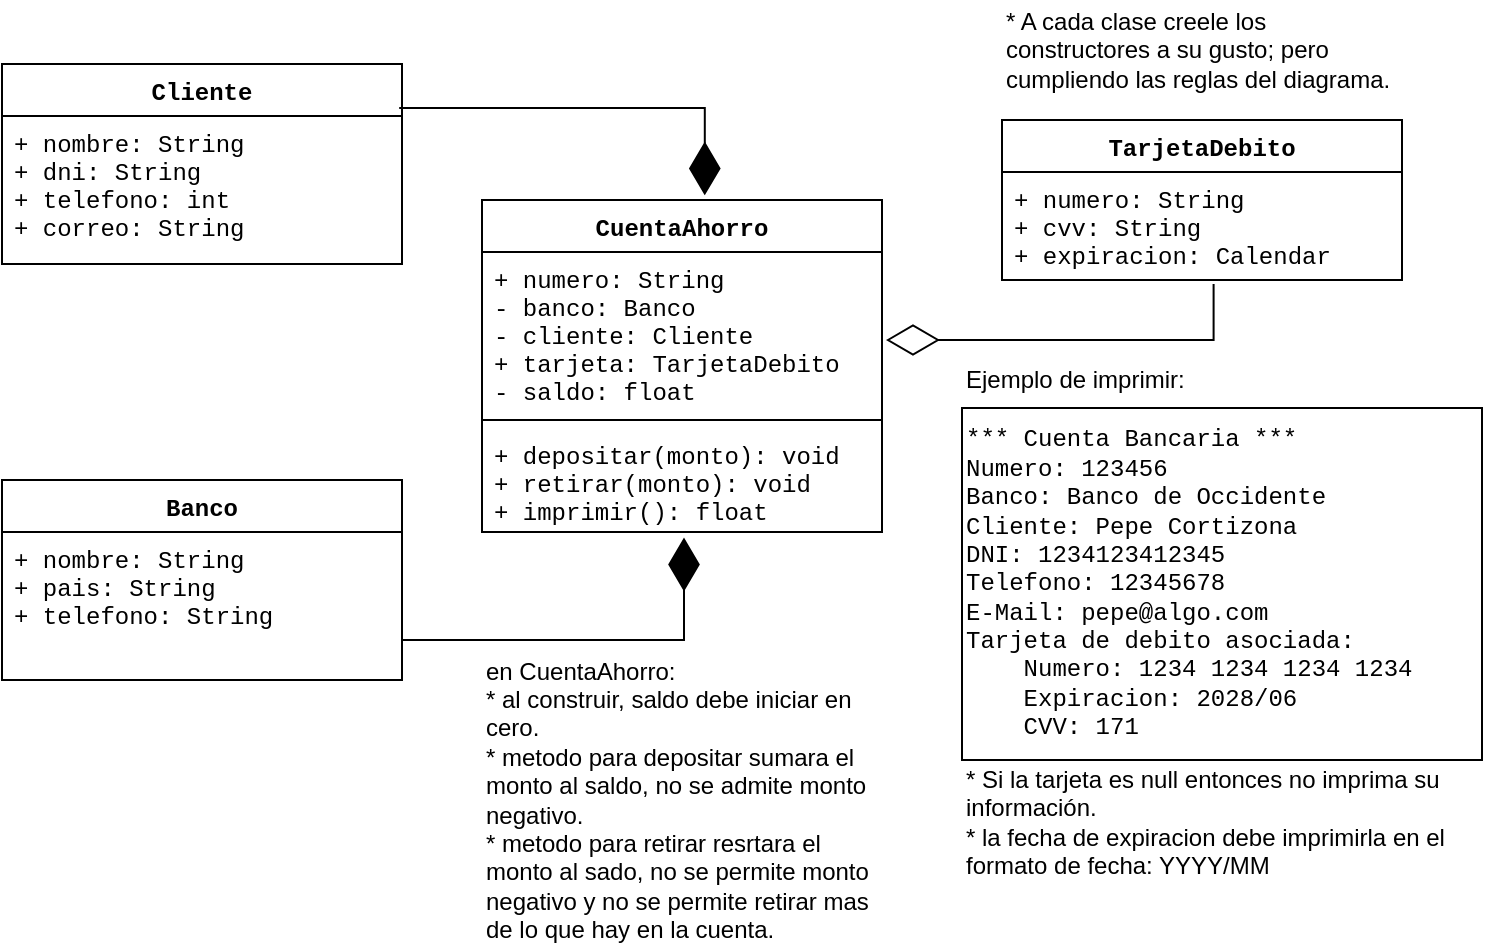 <mxfile version="27.1.6">
  <diagram id="7cXqyKgb3yeAaLoGXqHs" name="Página-1">
    <mxGraphModel dx="883" dy="423" grid="1" gridSize="10" guides="1" tooltips="1" connect="1" arrows="1" fold="1" page="1" pageScale="1" pageWidth="827" pageHeight="1169" math="0" shadow="0">
      <root>
        <mxCell id="0" />
        <mxCell id="1" parent="0" />
        <mxCell id="3SvXRs9iV1hYQki73H2o-1" value="CuentaAhorro" style="swimlane;fontStyle=1;align=center;verticalAlign=top;childLayout=stackLayout;horizontal=1;startSize=26;horizontalStack=0;resizeParent=1;resizeParentMax=0;resizeLast=0;collapsible=1;marginBottom=0;fontFamily=Courier New;" parent="1" vertex="1">
          <mxGeometry x="290" y="130" width="200" height="166" as="geometry" />
        </mxCell>
        <mxCell id="3SvXRs9iV1hYQki73H2o-2" value="+ numero: String&#xa;- banco: Banco&#xa;- cliente: Cliente&#xa;+ tarjeta: TarjetaDebito&#xa;- saldo: float" style="text;strokeColor=none;fillColor=none;align=left;verticalAlign=top;spacingLeft=4;spacingRight=4;overflow=hidden;rotatable=0;points=[[0,0.5],[1,0.5]];portConstraint=eastwest;fontFamily=Courier New;" parent="3SvXRs9iV1hYQki73H2o-1" vertex="1">
          <mxGeometry y="26" width="200" height="80" as="geometry" />
        </mxCell>
        <mxCell id="3SvXRs9iV1hYQki73H2o-3" value="" style="line;strokeWidth=1;fillColor=none;align=left;verticalAlign=middle;spacingTop=-1;spacingLeft=3;spacingRight=3;rotatable=0;labelPosition=right;points=[];portConstraint=eastwest;strokeColor=inherit;" parent="3SvXRs9iV1hYQki73H2o-1" vertex="1">
          <mxGeometry y="106" width="200" height="8" as="geometry" />
        </mxCell>
        <mxCell id="3SvXRs9iV1hYQki73H2o-4" value="+ depositar(monto): void&#xa;+ retirar(monto): void&#xa;+ imprimir(): float" style="text;strokeColor=none;fillColor=none;align=left;verticalAlign=top;spacingLeft=4;spacingRight=4;overflow=hidden;rotatable=0;points=[[0,0.5],[1,0.5]];portConstraint=eastwest;fontFamily=Courier New;" parent="3SvXRs9iV1hYQki73H2o-1" vertex="1">
          <mxGeometry y="114" width="200" height="52" as="geometry" />
        </mxCell>
        <mxCell id="v_BKfeOyPPoS5dGcqgbi-1" value="Cliente" style="swimlane;fontStyle=1;align=center;verticalAlign=top;childLayout=stackLayout;horizontal=1;startSize=26;horizontalStack=0;resizeParent=1;resizeParentMax=0;resizeLast=0;collapsible=1;marginBottom=0;fontFamily=Courier New;" vertex="1" parent="1">
          <mxGeometry x="50" y="62" width="200" height="100" as="geometry" />
        </mxCell>
        <mxCell id="v_BKfeOyPPoS5dGcqgbi-2" value="+ nombre: String&#xa;+ dni: String&#xa;+ telefono: int&#xa;+ correo: String" style="text;strokeColor=none;fillColor=none;align=left;verticalAlign=top;spacingLeft=4;spacingRight=4;overflow=hidden;rotatable=0;points=[[0,0.5],[1,0.5]];portConstraint=eastwest;fontFamily=Courier New;" vertex="1" parent="v_BKfeOyPPoS5dGcqgbi-1">
          <mxGeometry y="26" width="200" height="74" as="geometry" />
        </mxCell>
        <mxCell id="v_BKfeOyPPoS5dGcqgbi-6" value="" style="endArrow=diamondThin;endFill=1;endSize=24;html=1;rounded=0;fontFamily=Courier New;entryX=0.557;entryY=-0.014;entryDx=0;entryDy=0;exitX=0.993;exitY=-0.054;exitDx=0;exitDy=0;edgeStyle=orthogonalEdgeStyle;exitPerimeter=0;entryPerimeter=0;" edge="1" parent="1" source="v_BKfeOyPPoS5dGcqgbi-2" target="3SvXRs9iV1hYQki73H2o-1">
          <mxGeometry width="160" relative="1" as="geometry">
            <mxPoint x="270" y="110" as="sourcePoint" />
            <mxPoint x="455" y="110" as="targetPoint" />
            <Array as="points">
              <mxPoint x="401" y="84" />
            </Array>
          </mxGeometry>
        </mxCell>
        <mxCell id="v_BKfeOyPPoS5dGcqgbi-7" value="Banco" style="swimlane;fontStyle=1;align=center;verticalAlign=top;childLayout=stackLayout;horizontal=1;startSize=26;horizontalStack=0;resizeParent=1;resizeParentMax=0;resizeLast=0;collapsible=1;marginBottom=0;fontFamily=Courier New;" vertex="1" parent="1">
          <mxGeometry x="50" y="270" width="200" height="100" as="geometry" />
        </mxCell>
        <mxCell id="v_BKfeOyPPoS5dGcqgbi-8" value="+ nombre: String&#xa;+ pais: String&#xa;+ telefono: String" style="text;strokeColor=none;fillColor=none;align=left;verticalAlign=top;spacingLeft=4;spacingRight=4;overflow=hidden;rotatable=0;points=[[0,0.5],[1,0.5]];portConstraint=eastwest;fontFamily=Courier New;" vertex="1" parent="v_BKfeOyPPoS5dGcqgbi-7">
          <mxGeometry y="26" width="200" height="74" as="geometry" />
        </mxCell>
        <mxCell id="v_BKfeOyPPoS5dGcqgbi-9" value="" style="endArrow=diamondThin;endFill=1;endSize=24;html=1;rounded=0;fontFamily=Courier New;entryX=0.505;entryY=1.054;entryDx=0;entryDy=0;exitX=1;exitY=0.5;exitDx=0;exitDy=0;edgeStyle=orthogonalEdgeStyle;entryPerimeter=0;" edge="1" parent="1" source="v_BKfeOyPPoS5dGcqgbi-8" target="3SvXRs9iV1hYQki73H2o-4">
          <mxGeometry width="160" relative="1" as="geometry">
            <mxPoint x="270" y="310" as="sourcePoint" />
            <mxPoint x="422" y="346" as="targetPoint" />
            <Array as="points">
              <mxPoint x="250" y="350" />
              <mxPoint x="391" y="350" />
            </Array>
          </mxGeometry>
        </mxCell>
        <mxCell id="v_BKfeOyPPoS5dGcqgbi-10" value="TarjetaDebito" style="swimlane;fontStyle=1;align=center;verticalAlign=top;childLayout=stackLayout;horizontal=1;startSize=26;horizontalStack=0;resizeParent=1;resizeParentMax=0;resizeLast=0;collapsible=1;marginBottom=0;fontFamily=Courier New;" vertex="1" parent="1">
          <mxGeometry x="550" y="90" width="200" height="80" as="geometry" />
        </mxCell>
        <mxCell id="v_BKfeOyPPoS5dGcqgbi-11" value="+ numero: String&#xa;+ cvv: String&#xa;+ expiracion: Calendar" style="text;strokeColor=none;fillColor=none;align=left;verticalAlign=top;spacingLeft=4;spacingRight=4;overflow=hidden;rotatable=0;points=[[0,0.5],[1,0.5]];portConstraint=eastwest;fontFamily=Courier New;" vertex="1" parent="v_BKfeOyPPoS5dGcqgbi-10">
          <mxGeometry y="26" width="200" height="54" as="geometry" />
        </mxCell>
        <mxCell id="v_BKfeOyPPoS5dGcqgbi-12" value="" style="endArrow=diamondThin;endFill=0;endSize=24;html=1;rounded=0;fontFamily=Courier New;exitX=0.529;exitY=1.037;exitDx=0;exitDy=0;edgeStyle=orthogonalEdgeStyle;exitPerimeter=0;" edge="1" parent="1" source="v_BKfeOyPPoS5dGcqgbi-11">
          <mxGeometry width="160" relative="1" as="geometry">
            <mxPoint x="590" y="320" as="sourcePoint" />
            <mxPoint x="492" y="200" as="targetPoint" />
            <Array as="points">
              <mxPoint x="656" y="200" />
              <mxPoint x="492" y="200" />
            </Array>
          </mxGeometry>
        </mxCell>
        <mxCell id="v_BKfeOyPPoS5dGcqgbi-13" value="&lt;div&gt;*** Cuenta Bancaria ***&lt;/div&gt;&lt;div&gt;Numero: 123456&lt;/div&gt;&lt;div&gt;Banco: Banco de Occidente&lt;/div&gt;&lt;div&gt;&lt;span style=&quot;background-color: transparent; color: light-dark(rgb(0, 0, 0), rgb(255, 255, 255));&quot;&gt;Cliente: Pepe Cortizona&lt;/span&gt;&lt;/div&gt;&lt;div&gt;DNI: 1234123412345&lt;/div&gt;&lt;div&gt;Telefono: 12345678&lt;/div&gt;&lt;div&gt;E-Mail: pepe@algo.com&lt;/div&gt;&lt;div&gt;Tarjeta de debito asociada:&lt;/div&gt;&lt;div&gt;&amp;nbsp; &amp;nbsp; Numero: 1234 1234 1234 1234&lt;/div&gt;&lt;div&gt;&amp;nbsp; &amp;nbsp; Expiracion: 2028/06&lt;/div&gt;&lt;div&gt;&amp;nbsp; &amp;nbsp; CVV: 171&lt;/div&gt;" style="text;html=1;strokeColor=default;fillColor=none;align=left;verticalAlign=middle;whiteSpace=wrap;rounded=0;fontFamily=Courier New;" vertex="1" parent="1">
          <mxGeometry x="530" y="234" width="260" height="176" as="geometry" />
        </mxCell>
        <mxCell id="v_BKfeOyPPoS5dGcqgbi-14" value="* A cada clase creele los constructores a su gusto; pero cumpliendo las reglas del diagrama." style="text;html=1;strokeColor=none;fillColor=none;align=left;verticalAlign=middle;whiteSpace=wrap;rounded=0;" vertex="1" parent="1">
          <mxGeometry x="550" y="30" width="200" height="50" as="geometry" />
        </mxCell>
        <mxCell id="v_BKfeOyPPoS5dGcqgbi-15" value="Ejemplo de imprimir:" style="text;html=1;strokeColor=none;fillColor=none;align=left;verticalAlign=middle;whiteSpace=wrap;rounded=0;" vertex="1" parent="1">
          <mxGeometry x="530" y="210" width="200" height="20" as="geometry" />
        </mxCell>
        <mxCell id="v_BKfeOyPPoS5dGcqgbi-16" value="* Si la tarjeta es null entonces no imprima su información.&lt;div&gt;* la fecha de expiracion debe imprimirla en el formato de fecha: YYYY/MM&lt;/div&gt;" style="text;html=1;strokeColor=none;fillColor=none;align=left;verticalAlign=middle;whiteSpace=wrap;rounded=0;" vertex="1" parent="1">
          <mxGeometry x="530" y="411" width="260" height="60" as="geometry" />
        </mxCell>
        <mxCell id="v_BKfeOyPPoS5dGcqgbi-17" value="en CuentaAhorro:&lt;div&gt;* al construir, saldo debe iniciar en cero.&lt;/div&gt;&lt;div&gt;* metodo para depositar sumara el monto al saldo, no se admite monto negativo.&lt;/div&gt;&lt;div&gt;* metodo para retirar resrtara el monto al sado, no se permite monto negativo y no se permite retirar mas de lo que hay en la cuenta.&lt;/div&gt;" style="text;html=1;strokeColor=none;fillColor=none;align=left;verticalAlign=middle;whiteSpace=wrap;rounded=0;" vertex="1" parent="1">
          <mxGeometry x="290" y="360" width="200" height="140" as="geometry" />
        </mxCell>
      </root>
    </mxGraphModel>
  </diagram>
</mxfile>
